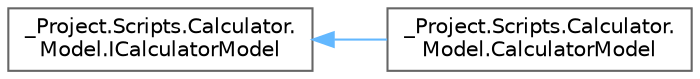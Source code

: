 digraph "Graphical Class Hierarchy"
{
 // LATEX_PDF_SIZE
  bgcolor="transparent";
  edge [fontname=Helvetica,fontsize=10,labelfontname=Helvetica,labelfontsize=10];
  node [fontname=Helvetica,fontsize=10,shape=box,height=0.2,width=0.4];
  rankdir="LR";
  Node0 [id="Node000000",label="_Project.Scripts.Calculator.\lModel.ICalculatorModel",height=0.2,width=0.4,color="grey40", fillcolor="white", style="filled",URL="$interface___project_1_1_scripts_1_1_calculator_1_1_model_1_1_i_calculator_model.html",tooltip="Интерфейс, описывающий модель данных и состояния калькулятора"];
  Node0 -> Node1 [id="edge12_Node000000_Node000001",dir="back",color="steelblue1",style="solid",tooltip=" "];
  Node1 [id="Node000001",label="_Project.Scripts.Calculator.\lModel.CalculatorModel",height=0.2,width=0.4,color="grey40", fillcolor="white", style="filled",URL="$class___project_1_1_scripts_1_1_calculator_1_1_model_1_1_calculator_model.html",tooltip="Класс, описывающий модель данных и состояния калькулятора"];
}
